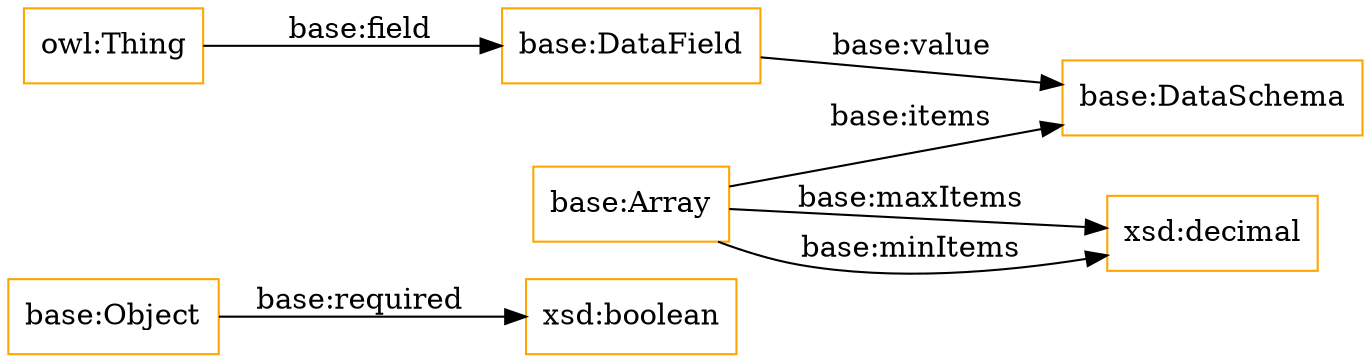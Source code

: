 digraph ar2dtool_diagram { 
rankdir=LR;
size="1501"
node [shape = rectangle, color="orange"]; "base:Object" "base:DataSchema" "base:DataField" "base:Array" ; /*classes style*/
	"base:DataField" -> "base:DataSchema" [ label = "base:value" ];
	"owl:Thing" -> "base:DataField" [ label = "base:field" ];
	"base:Object" -> "xsd:boolean" [ label = "base:required" ];
	"base:Array" -> "xsd:decimal" [ label = "base:maxItems" ];
	"base:Array" -> "xsd:decimal" [ label = "base:minItems" ];
	"base:Array" -> "base:DataSchema" [ label = "base:items" ];

}
